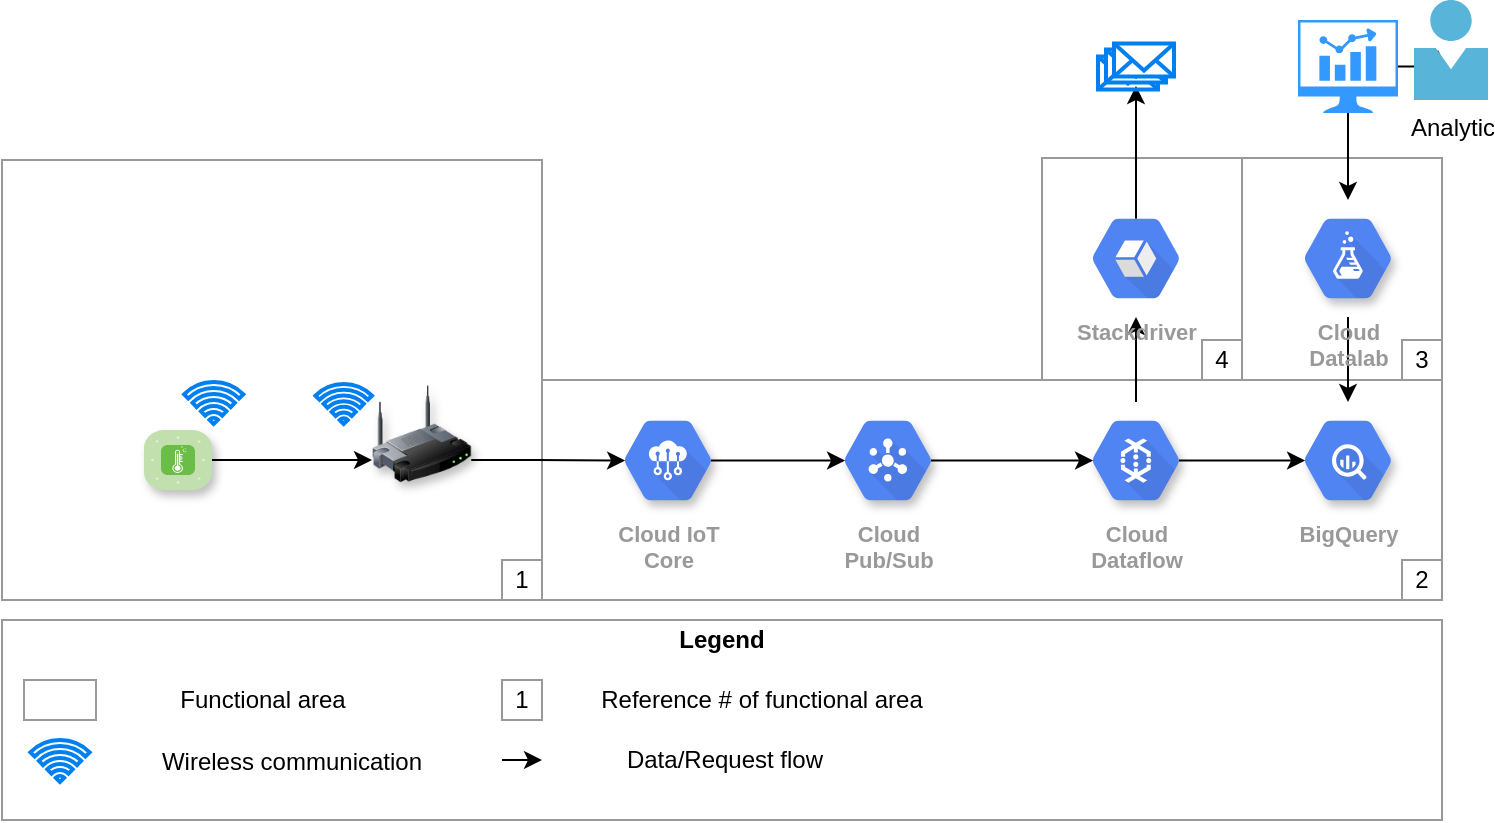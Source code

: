 <mxfile version="13.8.3" type="github" pages="3">
  <diagram id="VKgi6bkSFj8dvd0eNZsd" name="C-Summary-Architecture">
    <mxGraphModel dx="1046" dy="613" grid="1" gridSize="10" guides="1" tooltips="1" connect="1" arrows="1" fold="1" page="1" pageScale="1" pageWidth="850" pageHeight="1100" math="0" shadow="0">
      <root>
        <mxCell id="SfYpkvx_XkUfN46bOGZN-0" />
        <mxCell id="SfYpkvx_XkUfN46bOGZN-1" parent="SfYpkvx_XkUfN46bOGZN-0" />
        <mxCell id="SfYpkvx_XkUfN46bOGZN-23" value="" style="rounded=0;whiteSpace=wrap;html=1;shadow=0;fillColor=none;strokeColor=#999999;" vertex="1" parent="SfYpkvx_XkUfN46bOGZN-1">
          <mxGeometry x="40" y="150" width="270" height="220" as="geometry" />
        </mxCell>
        <mxCell id="SfYpkvx_XkUfN46bOGZN-25" value="v" style="rounded=0;whiteSpace=wrap;html=1;shadow=0;fillColor=none;strokeColor=#999999;" vertex="1" parent="SfYpkvx_XkUfN46bOGZN-1">
          <mxGeometry x="660" y="149" width="100" height="111" as="geometry" />
        </mxCell>
        <mxCell id="SfYpkvx_XkUfN46bOGZN-34" value="v" style="rounded=0;whiteSpace=wrap;html=1;shadow=0;fillColor=none;strokeColor=#999999;" vertex="1" parent="SfYpkvx_XkUfN46bOGZN-1">
          <mxGeometry x="560" y="149" width="100" height="111" as="geometry" />
        </mxCell>
        <mxCell id="SfYpkvx_XkUfN46bOGZN-24" value="" style="rounded=0;whiteSpace=wrap;html=1;shadow=0;fillColor=none;strokeColor=#999999;" vertex="1" parent="SfYpkvx_XkUfN46bOGZN-1">
          <mxGeometry x="310" y="260" width="450" height="110" as="geometry" />
        </mxCell>
        <mxCell id="SfYpkvx_XkUfN46bOGZN-3" value="" style="shape=image;html=1;verticalAlign=top;verticalLabelPosition=bottom;labelBackgroundColor=#ffffff;imageAspect=0;aspect=fixed;image=https://cdn1.iconfinder.com/data/icons/icons-for-a-site-1/64/advantage_eco_friendly-128.png;shadow=1;dashed=1;fillColor=#ffffff;" vertex="1" parent="SfYpkvx_XkUfN46bOGZN-1">
          <mxGeometry x="51" y="240" width="80" height="80" as="geometry" />
        </mxCell>
        <mxCell id="SfYpkvx_XkUfN46bOGZN-9" style="edgeStyle=orthogonalEdgeStyle;rounded=0;orthogonalLoop=1;jettySize=auto;html=1;exitX=1;exitY=0.5;exitDx=0;exitDy=0;exitPerimeter=0;entryX=0;entryY=0.75;entryDx=0;entryDy=0;" edge="1" parent="SfYpkvx_XkUfN46bOGZN-1" source="SfYpkvx_XkUfN46bOGZN-5" target="SfYpkvx_XkUfN46bOGZN-7">
          <mxGeometry relative="1" as="geometry" />
        </mxCell>
        <mxCell id="SfYpkvx_XkUfN46bOGZN-5" value="" style="verticalLabelPosition=bottom;html=1;fillColor=#6ABD46;strokeColor=#ffffff;verticalAlign=top;align=center;points=[[0.085,0.085,0],[0.915,0.085,0],[0.915,0.915,0],[0.085,0.915,0],[0.25,0,0],[0.5,0,0],[0.75,0,0],[1,0.25,0],[1,0.5,0],[1,0.75,0],[0.75,1,0],[0.5,1,0],[0.25,1,0],[0,0.75,0],[0,0.5,0],[0,0.25,0]];pointerEvents=1;shape=mxgraph.cisco_safe.compositeIcon;bgIcon=mxgraph.cisco_safe.architecture.generic_appliance;resIcon=mxgraph.cisco_safe.architecture.sensor;shadow=1;dashed=1;" vertex="1" parent="SfYpkvx_XkUfN46bOGZN-1">
          <mxGeometry x="111" y="285" width="34" height="30" as="geometry" />
        </mxCell>
        <mxCell id="SfYpkvx_XkUfN46bOGZN-6" value="" style="html=1;verticalLabelPosition=bottom;align=center;labelBackgroundColor=#ffffff;verticalAlign=top;strokeWidth=2;strokeColor=#0080F0;shadow=0;dashed=0;shape=mxgraph.ios7.icons.wifi;pointerEvents=1;fillColor=#ffffff;" vertex="1" parent="SfYpkvx_XkUfN46bOGZN-1">
          <mxGeometry x="131" y="261" width="29.7" height="21" as="geometry" />
        </mxCell>
        <mxCell id="SfYpkvx_XkUfN46bOGZN-17" style="edgeStyle=orthogonalEdgeStyle;rounded=0;orthogonalLoop=1;jettySize=auto;html=1;exitX=1;exitY=0.75;exitDx=0;exitDy=0;entryX=0.175;entryY=0.5;entryDx=0;entryDy=0;entryPerimeter=0;" edge="1" parent="SfYpkvx_XkUfN46bOGZN-1" source="SfYpkvx_XkUfN46bOGZN-7" target="SfYpkvx_XkUfN46bOGZN-16">
          <mxGeometry relative="1" as="geometry" />
        </mxCell>
        <mxCell id="SfYpkvx_XkUfN46bOGZN-7" value="" style="image;html=1;image=img/lib/clip_art/networking/Wireless_Router_128x128.png;shadow=1;dashed=1;fillColor=#ffffff;" vertex="1" parent="SfYpkvx_XkUfN46bOGZN-1">
          <mxGeometry x="225" y="261" width="49.62" height="52" as="geometry" />
        </mxCell>
        <mxCell id="SfYpkvx_XkUfN46bOGZN-8" value="" style="html=1;verticalLabelPosition=bottom;align=center;labelBackgroundColor=#ffffff;verticalAlign=top;strokeWidth=2;strokeColor=#0080F0;shadow=0;dashed=0;shape=mxgraph.ios7.icons.wifi;pointerEvents=1;fillColor=#ffffff;" vertex="1" parent="SfYpkvx_XkUfN46bOGZN-1">
          <mxGeometry x="196.71" y="262" width="28.29" height="20" as="geometry" />
        </mxCell>
        <mxCell id="SfYpkvx_XkUfN46bOGZN-21" value="" style="edgeStyle=orthogonalEdgeStyle;rounded=0;orthogonalLoop=1;jettySize=auto;html=1;" edge="1" parent="SfYpkvx_XkUfN46bOGZN-1" source="SfYpkvx_XkUfN46bOGZN-10" target="SfYpkvx_XkUfN46bOGZN-15">
          <mxGeometry relative="1" as="geometry" />
        </mxCell>
        <mxCell id="SfYpkvx_XkUfN46bOGZN-48" value="" style="edgeStyle=orthogonalEdgeStyle;rounded=0;orthogonalLoop=1;jettySize=auto;html=1;" edge="1" parent="SfYpkvx_XkUfN46bOGZN-1" source="SfYpkvx_XkUfN46bOGZN-10" target="SfYpkvx_XkUfN46bOGZN-26">
          <mxGeometry relative="1" as="geometry" />
        </mxCell>
        <mxCell id="SfYpkvx_XkUfN46bOGZN-10" value="" style="pointerEvents=1;shadow=0;dashed=0;html=1;strokeColor=none;aspect=fixed;labelPosition=center;verticalLabelPosition=bottom;verticalAlign=top;align=center;outlineConnect=0;shape=mxgraph.vvd.nsx_dashboard;fillColor=#3399FF;" vertex="1" parent="SfYpkvx_XkUfN46bOGZN-1">
          <mxGeometry x="688" y="80" width="50" height="46.5" as="geometry" />
        </mxCell>
        <mxCell id="SfYpkvx_XkUfN46bOGZN-12" value="BigQuery" style="html=1;fillColor=#5184F3;strokeColor=none;verticalAlign=top;labelPosition=center;verticalLabelPosition=bottom;align=center;spacingTop=-6;fontSize=11;fontStyle=1;fontColor=#999999;shape=mxgraph.gcp2.hexIcon;prIcon=bigquery;shadow=1;dashed=1;" vertex="1" parent="SfYpkvx_XkUfN46bOGZN-1">
          <mxGeometry x="680" y="271" width="66" height="58.5" as="geometry" />
        </mxCell>
        <mxCell id="SfYpkvx_XkUfN46bOGZN-19" style="edgeStyle=orthogonalEdgeStyle;rounded=0;orthogonalLoop=1;jettySize=auto;html=1;exitX=0.825;exitY=0.5;exitDx=0;exitDy=0;exitPerimeter=0;entryX=0.175;entryY=0.5;entryDx=0;entryDy=0;entryPerimeter=0;" edge="1" parent="SfYpkvx_XkUfN46bOGZN-1" source="SfYpkvx_XkUfN46bOGZN-13" target="SfYpkvx_XkUfN46bOGZN-14">
          <mxGeometry relative="1" as="geometry" />
        </mxCell>
        <mxCell id="SfYpkvx_XkUfN46bOGZN-13" value="Cloud&#xa;Pub/Sub" style="html=1;fillColor=#5184F3;strokeColor=none;verticalAlign=top;labelPosition=center;verticalLabelPosition=bottom;align=center;spacingTop=-6;fontSize=11;fontStyle=1;fontColor=#999999;shape=mxgraph.gcp2.hexIcon;prIcon=cloud_pubsub;shadow=1;dashed=1;" vertex="1" parent="SfYpkvx_XkUfN46bOGZN-1">
          <mxGeometry x="450" y="271" width="66" height="58.5" as="geometry" />
        </mxCell>
        <mxCell id="SfYpkvx_XkUfN46bOGZN-20" style="edgeStyle=orthogonalEdgeStyle;rounded=0;orthogonalLoop=1;jettySize=auto;html=1;exitX=0.825;exitY=0.5;exitDx=0;exitDy=0;exitPerimeter=0;entryX=0.175;entryY=0.5;entryDx=0;entryDy=0;entryPerimeter=0;" edge="1" parent="SfYpkvx_XkUfN46bOGZN-1" source="SfYpkvx_XkUfN46bOGZN-14" target="SfYpkvx_XkUfN46bOGZN-12">
          <mxGeometry relative="1" as="geometry" />
        </mxCell>
        <mxCell id="SfYpkvx_XkUfN46bOGZN-31" value="" style="edgeStyle=orthogonalEdgeStyle;rounded=0;orthogonalLoop=1;jettySize=auto;html=1;" edge="1" parent="SfYpkvx_XkUfN46bOGZN-1" source="SfYpkvx_XkUfN46bOGZN-14" target="SfYpkvx_XkUfN46bOGZN-30">
          <mxGeometry relative="1" as="geometry" />
        </mxCell>
        <mxCell id="SfYpkvx_XkUfN46bOGZN-14" value="Cloud&#xa;Dataflow" style="html=1;fillColor=#5184F3;strokeColor=none;verticalAlign=top;labelPosition=center;verticalLabelPosition=bottom;align=center;spacingTop=-6;fontSize=11;fontStyle=1;fontColor=#999999;shape=mxgraph.gcp2.hexIcon;prIcon=cloud_dataflow;shadow=1;dashed=1;" vertex="1" parent="SfYpkvx_XkUfN46bOGZN-1">
          <mxGeometry x="574" y="271" width="66" height="58.5" as="geometry" />
        </mxCell>
        <mxCell id="SfYpkvx_XkUfN46bOGZN-22" value="" style="edgeStyle=orthogonalEdgeStyle;rounded=0;orthogonalLoop=1;jettySize=auto;html=1;" edge="1" parent="SfYpkvx_XkUfN46bOGZN-1" source="SfYpkvx_XkUfN46bOGZN-15" target="SfYpkvx_XkUfN46bOGZN-12">
          <mxGeometry relative="1" as="geometry" />
        </mxCell>
        <mxCell id="SfYpkvx_XkUfN46bOGZN-15" value="Cloud&#xa;Datalab" style="html=1;fillColor=#5184F3;strokeColor=none;verticalAlign=top;labelPosition=center;verticalLabelPosition=bottom;align=center;spacingTop=-6;fontSize=11;fontStyle=1;fontColor=#999999;shape=mxgraph.gcp2.hexIcon;prIcon=cloud_datalab;shadow=1;dashed=1;" vertex="1" parent="SfYpkvx_XkUfN46bOGZN-1">
          <mxGeometry x="680" y="170" width="66" height="58.5" as="geometry" />
        </mxCell>
        <mxCell id="SfYpkvx_XkUfN46bOGZN-18" style="edgeStyle=orthogonalEdgeStyle;rounded=0;orthogonalLoop=1;jettySize=auto;html=1;exitX=0.825;exitY=0.5;exitDx=0;exitDy=0;exitPerimeter=0;entryX=0.175;entryY=0.5;entryDx=0;entryDy=0;entryPerimeter=0;" edge="1" parent="SfYpkvx_XkUfN46bOGZN-1" source="SfYpkvx_XkUfN46bOGZN-16" target="SfYpkvx_XkUfN46bOGZN-13">
          <mxGeometry relative="1" as="geometry" />
        </mxCell>
        <mxCell id="SfYpkvx_XkUfN46bOGZN-16" value="Cloud IoT&#xa;Core" style="html=1;fillColor=#5184F3;strokeColor=none;verticalAlign=top;labelPosition=center;verticalLabelPosition=bottom;align=center;spacingTop=-6;fontSize=11;fontStyle=1;fontColor=#999999;shape=mxgraph.gcp2.hexIcon;prIcon=cloud_iot_core;shadow=1;dashed=1;" vertex="1" parent="SfYpkvx_XkUfN46bOGZN-1">
          <mxGeometry x="340" y="271" width="66" height="58.5" as="geometry" />
        </mxCell>
        <mxCell id="SfYpkvx_XkUfN46bOGZN-26" value="Analytic" style="aspect=fixed;html=1;points=[];align=center;image;fontSize=12;image=img/lib/mscae/Person.svg;shadow=0;dashed=1;dashPattern=1 4;strokeColor=#000000;fillColor=none;" vertex="1" parent="SfYpkvx_XkUfN46bOGZN-1">
          <mxGeometry x="746" y="70" width="37" height="50" as="geometry" />
        </mxCell>
        <mxCell id="SfYpkvx_XkUfN46bOGZN-35" style="edgeStyle=orthogonalEdgeStyle;rounded=0;orthogonalLoop=1;jettySize=auto;html=1;exitX=0.5;exitY=0.16;exitDx=0;exitDy=0;exitPerimeter=0;entryX=0.633;entryY=0.894;entryDx=0;entryDy=0;entryPerimeter=0;" edge="1" parent="SfYpkvx_XkUfN46bOGZN-1" source="SfYpkvx_XkUfN46bOGZN-30" target="SfYpkvx_XkUfN46bOGZN-27">
          <mxGeometry relative="1" as="geometry" />
        </mxCell>
        <mxCell id="SfYpkvx_XkUfN46bOGZN-30" value="Stackdriver" style="html=1;fillColor=#5184F3;strokeColor=none;verticalAlign=top;labelPosition=center;verticalLabelPosition=bottom;align=center;spacingTop=-6;fontSize=11;fontStyle=1;fontColor=#999999;shape=mxgraph.gcp2.hexIcon;prIcon=stackdriver;shadow=0;dashed=1;dashPattern=1 4;" vertex="1" parent="SfYpkvx_XkUfN46bOGZN-1">
          <mxGeometry x="574" y="170" width="66" height="58.5" as="geometry" />
        </mxCell>
        <mxCell id="SfYpkvx_XkUfN46bOGZN-32" value="" style="group" vertex="1" connectable="0" parent="SfYpkvx_XkUfN46bOGZN-1">
          <mxGeometry x="588" y="91.75" width="38" height="23" as="geometry" />
        </mxCell>
        <mxCell id="SfYpkvx_XkUfN46bOGZN-27" value="" style="html=1;verticalLabelPosition=bottom;align=center;labelBackgroundColor=#ffffff;verticalAlign=top;strokeWidth=2;strokeColor=#0080F0;shadow=0;dashed=0;shape=mxgraph.ios7.icons.mail;dashPattern=1 4;fillColor=none;" vertex="1" parent="SfYpkvx_XkUfN46bOGZN-32">
          <mxGeometry y="6.5" width="30" height="16.5" as="geometry" />
        </mxCell>
        <mxCell id="SfYpkvx_XkUfN46bOGZN-28" value="" style="html=1;verticalLabelPosition=bottom;align=center;labelBackgroundColor=#ffffff;verticalAlign=top;strokeWidth=2;strokeColor=#0080F0;shadow=0;dashed=0;shape=mxgraph.ios7.icons.mail;dashPattern=1 4;" vertex="1" parent="SfYpkvx_XkUfN46bOGZN-32">
          <mxGeometry x="4" y="3" width="30" height="16.5" as="geometry" />
        </mxCell>
        <mxCell id="SfYpkvx_XkUfN46bOGZN-29" value="" style="html=1;verticalLabelPosition=bottom;align=center;labelBackgroundColor=#ffffff;verticalAlign=top;strokeWidth=2;strokeColor=#0080F0;shadow=0;dashed=0;shape=mxgraph.ios7.icons.mail;dashPattern=1 4;" vertex="1" parent="SfYpkvx_XkUfN46bOGZN-32">
          <mxGeometry x="8" width="30" height="16.5" as="geometry" />
        </mxCell>
        <mxCell id="SfYpkvx_XkUfN46bOGZN-40" value="" style="rounded=0;whiteSpace=wrap;html=1;shadow=0;fillColor=none;strokeColor=#999999;" vertex="1" parent="SfYpkvx_XkUfN46bOGZN-1">
          <mxGeometry x="40" y="380" width="720" height="100" as="geometry" />
        </mxCell>
        <mxCell id="SfYpkvx_XkUfN46bOGZN-41" value="Legend" style="text;html=1;strokeColor=none;fillColor=none;align=center;verticalAlign=middle;whiteSpace=wrap;rounded=0;shadow=0;dashed=1;dashPattern=1 4;fontStyle=1" vertex="1" parent="SfYpkvx_XkUfN46bOGZN-1">
          <mxGeometry x="380" y="380" width="40" height="20" as="geometry" />
        </mxCell>
        <mxCell id="SfYpkvx_XkUfN46bOGZN-42" value="" style="rounded=0;whiteSpace=wrap;html=1;shadow=0;fillColor=none;strokeColor=#999999;" vertex="1" parent="SfYpkvx_XkUfN46bOGZN-1">
          <mxGeometry x="51" y="410" width="36" height="20" as="geometry" />
        </mxCell>
        <mxCell id="SfYpkvx_XkUfN46bOGZN-43" value="1" style="text;html=1;fillColor=none;align=center;verticalAlign=middle;whiteSpace=wrap;rounded=0;shadow=0;strokeColor=#999999;" vertex="1" parent="SfYpkvx_XkUfN46bOGZN-1">
          <mxGeometry x="290" y="350" width="20" height="20" as="geometry" />
        </mxCell>
        <mxCell id="SfYpkvx_XkUfN46bOGZN-44" value="2" style="text;html=1;fillColor=none;align=center;verticalAlign=middle;whiteSpace=wrap;rounded=0;shadow=0;strokeColor=#999999;" vertex="1" parent="SfYpkvx_XkUfN46bOGZN-1">
          <mxGeometry x="740" y="350" width="20" height="20" as="geometry" />
        </mxCell>
        <mxCell id="SfYpkvx_XkUfN46bOGZN-45" value="3" style="text;html=1;fillColor=none;align=center;verticalAlign=middle;whiteSpace=wrap;rounded=0;shadow=0;strokeColor=#999999;" vertex="1" parent="SfYpkvx_XkUfN46bOGZN-1">
          <mxGeometry x="740" y="240" width="20" height="20" as="geometry" />
        </mxCell>
        <mxCell id="SfYpkvx_XkUfN46bOGZN-46" value="4" style="text;html=1;fillColor=none;align=center;verticalAlign=middle;whiteSpace=wrap;rounded=0;shadow=0;strokeColor=#999999;" vertex="1" parent="SfYpkvx_XkUfN46bOGZN-1">
          <mxGeometry x="640" y="240" width="20" height="20" as="geometry" />
        </mxCell>
        <mxCell id="SfYpkvx_XkUfN46bOGZN-47" value="Functional area" style="text;html=1;strokeColor=none;fillColor=none;align=center;verticalAlign=middle;whiteSpace=wrap;rounded=0;shadow=0;" vertex="1" parent="SfYpkvx_XkUfN46bOGZN-1">
          <mxGeometry x="102" y="410" width="137" height="20" as="geometry" />
        </mxCell>
        <mxCell id="SfYpkvx_XkUfN46bOGZN-49" value="" style="html=1;verticalLabelPosition=bottom;align=center;labelBackgroundColor=#ffffff;verticalAlign=top;strokeWidth=2;strokeColor=#0080F0;shadow=0;dashed=0;shape=mxgraph.ios7.icons.wifi;pointerEvents=1;fillColor=#ffffff;" vertex="1" parent="SfYpkvx_XkUfN46bOGZN-1">
          <mxGeometry x="54.15" y="440" width="29.7" height="21" as="geometry" />
        </mxCell>
        <mxCell id="SfYpkvx_XkUfN46bOGZN-50" value="Wireless communication" style="text;html=1;strokeColor=none;fillColor=none;align=center;verticalAlign=middle;whiteSpace=wrap;rounded=0;shadow=0;" vertex="1" parent="SfYpkvx_XkUfN46bOGZN-1">
          <mxGeometry x="100" y="441" width="170" height="20" as="geometry" />
        </mxCell>
        <mxCell id="SfYpkvx_XkUfN46bOGZN-51" value="1" style="text;html=1;fillColor=none;align=center;verticalAlign=middle;whiteSpace=wrap;rounded=0;shadow=0;strokeColor=#999999;" vertex="1" parent="SfYpkvx_XkUfN46bOGZN-1">
          <mxGeometry x="290" y="410" width="20" height="20" as="geometry" />
        </mxCell>
        <mxCell id="SfYpkvx_XkUfN46bOGZN-52" value="Reference # of functional area" style="text;html=1;strokeColor=none;fillColor=none;align=center;verticalAlign=middle;whiteSpace=wrap;rounded=0;shadow=0;" vertex="1" parent="SfYpkvx_XkUfN46bOGZN-1">
          <mxGeometry x="320" y="410" width="200" height="20" as="geometry" />
        </mxCell>
        <mxCell id="SfYpkvx_XkUfN46bOGZN-53" style="edgeStyle=orthogonalEdgeStyle;rounded=0;orthogonalLoop=1;jettySize=auto;html=1;" edge="1" parent="SfYpkvx_XkUfN46bOGZN-1">
          <mxGeometry relative="1" as="geometry">
            <mxPoint x="290" y="450" as="sourcePoint" />
            <mxPoint x="310" y="450" as="targetPoint" />
          </mxGeometry>
        </mxCell>
        <mxCell id="SfYpkvx_XkUfN46bOGZN-55" value="Data/Request flow" style="text;html=1;strokeColor=none;fillColor=none;align=center;verticalAlign=middle;whiteSpace=wrap;rounded=0;shadow=0;" vertex="1" parent="SfYpkvx_XkUfN46bOGZN-1">
          <mxGeometry x="330" y="440" width="143" height="20" as="geometry" />
        </mxCell>
      </root>
    </mxGraphModel>
  </diagram>
  <diagram id="6YZgfYD54lgICNXOSClO" name="Page-1">
    <mxGraphModel dx="721" dy="423" grid="1" gridSize="10" guides="1" tooltips="1" connect="1" arrows="1" fold="1" page="1" pageScale="1" pageWidth="850" pageHeight="1100" math="0" shadow="0">
      <root>
        <mxCell id="0" />
        <mxCell id="1" parent="0" />
        <mxCell id="8xCyu5L2LR6TyiC7LhDT-12" value="&amp;nbsp;&amp;nbsp;&amp;nbsp; GCP Infrastructure" style="rounded=0;whiteSpace=wrap;html=1;shadow=0;strokeColor=#999999;fillColor=none;align=left;verticalAlign=top;" vertex="1" parent="1">
          <mxGeometry x="160" y="90" width="500" height="260" as="geometry" />
        </mxCell>
        <mxCell id="aIGsuu7PZGqgF0DpAvw9-4" style="edgeStyle=orthogonalEdgeStyle;rounded=0;orthogonalLoop=1;jettySize=auto;html=1;exitX=0.825;exitY=0.5;exitDx=0;exitDy=0;exitPerimeter=0;entryX=0.175;entryY=0.5;entryDx=0;entryDy=0;entryPerimeter=0;" edge="1" parent="1" source="LUAZlB9GY4TvRt2_GT7k-1" target="aIGsuu7PZGqgF0DpAvw9-3">
          <mxGeometry relative="1" as="geometry" />
        </mxCell>
        <mxCell id="8xCyu5L2LR6TyiC7LhDT-9" value="&lt;div&gt;JSON&lt;/div&gt;&lt;div&gt;Payload&lt;br&gt;&lt;/div&gt;" style="edgeLabel;html=1;align=center;verticalAlign=middle;resizable=0;points=[];" vertex="1" connectable="0" parent="aIGsuu7PZGqgF0DpAvw9-4">
          <mxGeometry x="-0.167" y="-2" relative="1" as="geometry">
            <mxPoint as="offset" />
          </mxGeometry>
        </mxCell>
        <mxCell id="LUAZlB9GY4TvRt2_GT7k-1" value="Cloud IoT&#xa;Core" style="html=1;fillColor=#5184F3;strokeColor=none;verticalAlign=top;labelPosition=center;verticalLabelPosition=bottom;align=center;spacingTop=-6;fontSize=11;fontStyle=1;fontColor=#999999;shape=mxgraph.gcp2.hexIcon;prIcon=cloud_iot_core" parent="1" vertex="1">
          <mxGeometry x="180" y="210.75" width="66" height="58.5" as="geometry" />
        </mxCell>
        <mxCell id="8xCyu5L2LR6TyiC7LhDT-5" style="edgeStyle=orthogonalEdgeStyle;rounded=0;orthogonalLoop=1;jettySize=auto;html=1;exitX=1;exitY=0.5;exitDx=0;exitDy=0;exitPerimeter=0;entryX=0.175;entryY=0.5;entryDx=0;entryDy=0;entryPerimeter=0;" edge="1" parent="1" source="LUAZlB9GY4TvRt2_GT7k-2" target="LUAZlB9GY4TvRt2_GT7k-1">
          <mxGeometry relative="1" as="geometry" />
        </mxCell>
        <mxCell id="8xCyu5L2LR6TyiC7LhDT-6" value="&lt;div&gt;https &lt;br&gt;&lt;/div&gt;&lt;div&gt;POST&lt;/div&gt;" style="edgeLabel;html=1;align=center;verticalAlign=middle;resizable=0;points=[];" vertex="1" connectable="0" parent="8xCyu5L2LR6TyiC7LhDT-5">
          <mxGeometry x="0.183" y="-1" relative="1" as="geometry">
            <mxPoint as="offset" />
          </mxGeometry>
        </mxCell>
        <mxCell id="LUAZlB9GY4TvRt2_GT7k-2" value="Sensor Device" style="outlineConnect=0;dashed=0;verticalLabelPosition=bottom;verticalAlign=top;align=center;html=1;shape=mxgraph.aws3.alexa_enabled_device;gradientColor=none;shadow=1;fillColor=#5184F3;" parent="1" vertex="1">
          <mxGeometry x="60" y="220" width="40" height="40" as="geometry" />
        </mxCell>
        <mxCell id="aIGsuu7PZGqgF0DpAvw9-1" value="&lt;div&gt;BigQuery&lt;/div&gt;&lt;div&gt;Partitioned&lt;br&gt;&lt;/div&gt;&lt;div&gt;Table&lt;br&gt;&lt;/div&gt;" style="html=1;fillColor=#5184F3;strokeColor=none;verticalAlign=top;labelPosition=center;verticalLabelPosition=bottom;align=center;spacingTop=-6;fontSize=11;fontStyle=1;fontColor=#999999;shape=mxgraph.gcp2.hexIcon;prIcon=bigquery;shadow=1;dashed=1;" vertex="1" parent="1">
          <mxGeometry x="580" y="210.75" width="66" height="58.5" as="geometry" />
        </mxCell>
        <mxCell id="aIGsuu7PZGqgF0DpAvw9-6" value="&lt;div&gt;BigQuery&lt;/div&gt;&lt;div&gt;Record&lt;br&gt;&lt;/div&gt;" style="edgeStyle=orthogonalEdgeStyle;rounded=0;orthogonalLoop=1;jettySize=auto;html=1;exitX=0.825;exitY=0.5;exitDx=0;exitDy=0;exitPerimeter=0;entryX=0.175;entryY=0.5;entryDx=0;entryDy=0;entryPerimeter=0;" edge="1" parent="1" source="aIGsuu7PZGqgF0DpAvw9-2" target="aIGsuu7PZGqgF0DpAvw9-1">
          <mxGeometry relative="1" as="geometry" />
        </mxCell>
        <mxCell id="8xCyu5L2LR6TyiC7LhDT-10" value="&lt;div&gt;Sensor&lt;/div&gt;&lt;div&gt;Data Metric&lt;br&gt;&lt;/div&gt;" style="edgeStyle=orthogonalEdgeStyle;rounded=0;orthogonalLoop=1;jettySize=auto;html=1;exitX=0.5;exitY=0.16;exitDx=0;exitDy=0;exitPerimeter=0;" edge="1" parent="1" source="aIGsuu7PZGqgF0DpAvw9-2" target="aIGsuu7PZGqgF0DpAvw9-7">
          <mxGeometry relative="1" as="geometry" />
        </mxCell>
        <mxCell id="aIGsuu7PZGqgF0DpAvw9-2" value="Cloud&lt;br&gt;&lt;div&gt;Dataflow&lt;/div&gt;&lt;div&gt;Streaming&lt;/div&gt;&lt;div&gt;Job&lt;br&gt;&lt;/div&gt;" style="html=1;fillColor=#5184F3;strokeColor=none;verticalAlign=top;labelPosition=center;verticalLabelPosition=bottom;align=center;spacingTop=-6;fontSize=11;fontStyle=1;fontColor=#999999;shape=mxgraph.gcp2.hexIcon;prIcon=cloud_dataflow;shadow=1;dashed=1;" vertex="1" parent="1">
          <mxGeometry x="450" y="210.75" width="66" height="58.5" as="geometry" />
        </mxCell>
        <mxCell id="8xCyu5L2LR6TyiC7LhDT-11" value="JSON" style="edgeStyle=orthogonalEdgeStyle;rounded=0;orthogonalLoop=1;jettySize=auto;html=1;exitX=0.825;exitY=0.5;exitDx=0;exitDy=0;exitPerimeter=0;entryX=0.175;entryY=0.5;entryDx=0;entryDy=0;entryPerimeter=0;" edge="1" parent="1" source="aIGsuu7PZGqgF0DpAvw9-3" target="aIGsuu7PZGqgF0DpAvw9-2">
          <mxGeometry relative="1" as="geometry" />
        </mxCell>
        <mxCell id="aIGsuu7PZGqgF0DpAvw9-3" value="Cloud&lt;br&gt;&lt;div&gt;Pub/Sub&lt;/div&gt;&lt;div&gt;Topic&lt;/div&gt;" style="html=1;fillColor=#5184F3;strokeColor=none;verticalAlign=top;labelPosition=center;verticalLabelPosition=bottom;align=center;spacingTop=-6;fontSize=11;fontStyle=1;fontColor=#999999;shape=mxgraph.gcp2.hexIcon;prIcon=cloud_pubsub;shadow=1;dashed=1;" vertex="1" parent="1">
          <mxGeometry x="310" y="210.75" width="66" height="58.5" as="geometry" />
        </mxCell>
        <mxCell id="8xCyu5L2LR6TyiC7LhDT-18" style="edgeStyle=orthogonalEdgeStyle;rounded=0;orthogonalLoop=1;jettySize=auto;html=1;exitX=0.175;exitY=0.5;exitDx=0;exitDy=0;exitPerimeter=0;" edge="1" parent="1" source="aIGsuu7PZGqgF0DpAvw9-7" target="8xCyu5L2LR6TyiC7LhDT-17">
          <mxGeometry relative="1" as="geometry" />
        </mxCell>
        <mxCell id="aIGsuu7PZGqgF0DpAvw9-7" value="Stackdriver" style="html=1;fillColor=#5184F3;strokeColor=none;verticalAlign=top;labelPosition=center;verticalLabelPosition=bottom;align=center;spacingTop=-6;fontSize=11;fontStyle=1;fontColor=#999999;shape=mxgraph.gcp2.hexIcon;prIcon=stackdriver;shadow=1;dashed=1;" vertex="1" parent="1">
          <mxGeometry x="450" y="100" width="66" height="58.5" as="geometry" />
        </mxCell>
        <mxCell id="8xCyu5L2LR6TyiC7LhDT-15" value="" style="shape=card;whiteSpace=wrap;html=1;shadow=0;strokeColor=#999999;fillColor=none;align=left;rotation=90;size=34;flipH=1;" vertex="1" parent="1">
          <mxGeometry x="235.87" y="14.79" width="30.57" height="181.26" as="geometry" />
        </mxCell>
        <mxCell id="8xCyu5L2LR6TyiC7LhDT-17" value="Monitoring" style="html=1;fillColor=#5184F3;strokeColor=none;verticalAlign=top;labelPosition=center;verticalLabelPosition=bottom;align=center;spacingTop=-6;fontSize=11;fontStyle=1;fontColor=#999999;shape=mxgraph.gcp2.hexIcon;prIcon=cloud_deployment_manager;shadow=0;" vertex="1" parent="1">
          <mxGeometry x="359" y="100" width="66" height="58.5" as="geometry" />
        </mxCell>
        <mxCell id="8xCyu5L2LR6TyiC7LhDT-20" style="edgeStyle=orthogonalEdgeStyle;rounded=0;orthogonalLoop=1;jettySize=auto;html=1;exitX=0.5;exitY=0.84;exitDx=0;exitDy=0;exitPerimeter=0;entryX=0.5;entryY=0.16;entryDx=0;entryDy=0;entryPerimeter=0;" edge="1" parent="1" source="8xCyu5L2LR6TyiC7LhDT-19" target="aIGsuu7PZGqgF0DpAvw9-1">
          <mxGeometry relative="1" as="geometry" />
        </mxCell>
        <mxCell id="8xCyu5L2LR6TyiC7LhDT-19" value="Cloud&#xa;Datalab" style="html=1;fillColor=#5184F3;strokeColor=none;verticalAlign=top;labelPosition=center;verticalLabelPosition=bottom;align=center;spacingTop=-6;fontSize=11;fontStyle=1;fontColor=#999999;shape=mxgraph.gcp2.hexIcon;prIcon=cloud_datalab;shadow=0;" vertex="1" parent="1">
          <mxGeometry x="580" y="110" width="66" height="58.5" as="geometry" />
        </mxCell>
      </root>
    </mxGraphModel>
  </diagram>
  <diagram id="lmchNggQymrwvVcmAUg2" name="Entities">
    <mxGraphModel dx="872" dy="511" grid="1" gridSize="10" guides="1" tooltips="1" connect="1" arrows="1" fold="1" page="1" pageScale="1" pageWidth="850" pageHeight="1100" math="0" shadow="0">
      <root>
        <mxCell id="ziVtoIHFS9T3tEHiYxSs-0" />
        <mxCell id="ziVtoIHFS9T3tEHiYxSs-1" parent="ziVtoIHFS9T3tEHiYxSs-0" />
        <mxCell id="uN1YwURU-Ji9nSh93Rtu-4" value="Devices" style="shape=table;startSize=30;container=1;collapsible=1;childLayout=tableLayout;fixedRows=1;rowLines=0;fontStyle=1;align=center;resizeLast=1;shadow=0;strokeColor=#999999;fillColor=none;" vertex="1" parent="ziVtoIHFS9T3tEHiYxSs-1">
          <mxGeometry x="80" y="80" width="190" height="130" as="geometry" />
        </mxCell>
        <mxCell id="uN1YwURU-Ji9nSh93Rtu-8" value="" style="shape=partialRectangle;collapsible=0;dropTarget=0;pointerEvents=0;fillColor=none;top=0;left=0;bottom=0;right=0;points=[[0,0.5],[1,0.5]];portConstraint=eastwest;" vertex="1" parent="uN1YwURU-Ji9nSh93Rtu-4">
          <mxGeometry y="30" width="190" height="30" as="geometry" />
        </mxCell>
        <mxCell id="uN1YwURU-Ji9nSh93Rtu-10" value="device_id" style="shape=partialRectangle;connectable=0;fillColor=none;top=0;left=0;bottom=0;right=0;align=left;spacingLeft=6;overflow=hidden;" vertex="1" parent="uN1YwURU-Ji9nSh93Rtu-8">
          <mxGeometry width="90.0" height="30" as="geometry" />
        </mxCell>
        <mxCell id="uN1YwURU-Ji9nSh93Rtu-59" value="char(255)" style="shape=partialRectangle;connectable=0;fillColor=none;top=0;left=0;bottom=0;right=0;align=left;spacingLeft=6;overflow=hidden;" vertex="1" parent="uN1YwURU-Ji9nSh93Rtu-8">
          <mxGeometry x="90.0" width="100.0" height="30" as="geometry" />
        </mxCell>
        <mxCell id="uN1YwURU-Ji9nSh93Rtu-11" value="" style="shape=partialRectangle;collapsible=0;dropTarget=0;pointerEvents=0;fillColor=none;top=0;left=0;bottom=0;right=0;points=[[0,0.5],[1,0.5]];portConstraint=eastwest;" vertex="1" parent="uN1YwURU-Ji9nSh93Rtu-4">
          <mxGeometry y="60" width="190" height="30" as="geometry" />
        </mxCell>
        <mxCell id="uN1YwURU-Ji9nSh93Rtu-13" value="name" style="shape=partialRectangle;connectable=0;fillColor=none;top=0;left=0;bottom=0;right=0;align=left;spacingLeft=6;overflow=hidden;" vertex="1" parent="uN1YwURU-Ji9nSh93Rtu-11">
          <mxGeometry width="90.0" height="30" as="geometry" />
        </mxCell>
        <mxCell id="uN1YwURU-Ji9nSh93Rtu-60" value="char(255)" style="shape=partialRectangle;connectable=0;fillColor=none;top=0;left=0;bottom=0;right=0;align=left;spacingLeft=6;overflow=hidden;" vertex="1" parent="uN1YwURU-Ji9nSh93Rtu-11">
          <mxGeometry x="90.0" width="100.0" height="30" as="geometry" />
        </mxCell>
        <mxCell id="uN1YwURU-Ji9nSh93Rtu-14" value="" style="shape=partialRectangle;collapsible=0;dropTarget=0;pointerEvents=0;fillColor=none;top=0;left=0;bottom=0;right=0;points=[[0,0.5],[1,0.5]];portConstraint=eastwest;" vertex="1" parent="uN1YwURU-Ji9nSh93Rtu-4">
          <mxGeometry y="90" width="190" height="30" as="geometry" />
        </mxCell>
        <mxCell id="uN1YwURU-Ji9nSh93Rtu-16" value="description" style="shape=partialRectangle;connectable=0;fillColor=none;top=0;left=0;bottom=0;right=0;align=left;spacingLeft=6;overflow=hidden;" vertex="1" parent="uN1YwURU-Ji9nSh93Rtu-14">
          <mxGeometry width="90.0" height="30" as="geometry" />
        </mxCell>
        <mxCell id="uN1YwURU-Ji9nSh93Rtu-61" value="char(1024)" style="shape=partialRectangle;connectable=0;fillColor=none;top=0;left=0;bottom=0;right=0;align=left;spacingLeft=6;overflow=hidden;" vertex="1" parent="uN1YwURU-Ji9nSh93Rtu-14">
          <mxGeometry x="90.0" width="100.0" height="30" as="geometry" />
        </mxCell>
        <mxCell id="uN1YwURU-Ji9nSh93Rtu-17" value="Temperature" style="shape=table;startSize=30;container=1;collapsible=1;childLayout=tableLayout;fixedRows=1;rowLines=0;fontStyle=1;align=center;resizeLast=1;shadow=0;strokeColor=#999999;fillColor=none;" vertex="1" parent="ziVtoIHFS9T3tEHiYxSs-1">
          <mxGeometry x="400" y="55" width="300" height="180" as="geometry" />
        </mxCell>
        <mxCell id="uN1YwURU-Ji9nSh93Rtu-21" value="" style="shape=partialRectangle;collapsible=0;dropTarget=0;pointerEvents=0;fillColor=none;top=0;left=0;bottom=0;right=0;points=[[0,0.5],[1,0.5]];portConstraint=eastwest;" vertex="1" parent="uN1YwURU-Ji9nSh93Rtu-17">
          <mxGeometry y="30" width="300" height="30" as="geometry" />
        </mxCell>
        <mxCell id="uN1YwURU-Ji9nSh93Rtu-23" value="device_id" style="shape=partialRectangle;connectable=0;fillColor=none;top=0;left=0;bottom=0;right=0;align=left;spacingLeft=6;overflow=hidden;" vertex="1" parent="uN1YwURU-Ji9nSh93Rtu-21">
          <mxGeometry width="90" height="30" as="geometry" />
        </mxCell>
        <mxCell id="uN1YwURU-Ji9nSh93Rtu-66" value="char(255)" style="shape=partialRectangle;connectable=0;fillColor=none;top=0;left=0;bottom=0;right=0;align=left;spacingLeft=6;overflow=hidden;" vertex="1" parent="uN1YwURU-Ji9nSh93Rtu-21">
          <mxGeometry x="90" width="210" height="30" as="geometry" />
        </mxCell>
        <mxCell id="uN1YwURU-Ji9nSh93Rtu-24" value="" style="shape=partialRectangle;collapsible=0;dropTarget=0;pointerEvents=0;fillColor=none;top=0;left=0;bottom=0;right=0;points=[[0,0.5],[1,0.5]];portConstraint=eastwest;" vertex="1" parent="uN1YwURU-Ji9nSh93Rtu-17">
          <mxGeometry y="60" width="300" height="30" as="geometry" />
        </mxCell>
        <mxCell id="uN1YwURU-Ji9nSh93Rtu-26" value="value" style="shape=partialRectangle;connectable=0;fillColor=none;top=0;left=0;bottom=0;right=0;align=left;spacingLeft=6;overflow=hidden;" vertex="1" parent="uN1YwURU-Ji9nSh93Rtu-24">
          <mxGeometry width="90" height="30" as="geometry" />
        </mxCell>
        <mxCell id="uN1YwURU-Ji9nSh93Rtu-67" value="number" style="shape=partialRectangle;connectable=0;fillColor=none;top=0;left=0;bottom=0;right=0;align=left;spacingLeft=6;overflow=hidden;" vertex="1" parent="uN1YwURU-Ji9nSh93Rtu-24">
          <mxGeometry x="90" width="210" height="30" as="geometry" />
        </mxCell>
        <mxCell id="uN1YwURU-Ji9nSh93Rtu-27" value="" style="shape=partialRectangle;collapsible=0;dropTarget=0;pointerEvents=0;fillColor=none;top=0;left=0;bottom=0;right=0;points=[[0,0.5],[1,0.5]];portConstraint=eastwest;" vertex="1" parent="uN1YwURU-Ji9nSh93Rtu-17">
          <mxGeometry y="90" width="300" height="30" as="geometry" />
        </mxCell>
        <mxCell id="uN1YwURU-Ji9nSh93Rtu-29" value="units" style="shape=partialRectangle;connectable=0;fillColor=none;top=0;left=0;bottom=0;right=0;align=left;spacingLeft=6;overflow=hidden;" vertex="1" parent="uN1YwURU-Ji9nSh93Rtu-27">
          <mxGeometry width="90" height="30" as="geometry" />
        </mxCell>
        <mxCell id="uN1YwURU-Ji9nSh93Rtu-68" value="char(10)" style="shape=partialRectangle;connectable=0;fillColor=none;top=0;left=0;bottom=0;right=0;align=left;spacingLeft=6;overflow=hidden;" vertex="1" parent="uN1YwURU-Ji9nSh93Rtu-27">
          <mxGeometry x="90" width="210" height="30" as="geometry" />
        </mxCell>
        <mxCell id="uN1YwURU-Ji9nSh93Rtu-64" style="shape=partialRectangle;collapsible=0;dropTarget=0;pointerEvents=0;fillColor=none;top=0;left=0;bottom=0;right=0;points=[[0,0.5],[1,0.5]];portConstraint=eastwest;" vertex="1" parent="uN1YwURU-Ji9nSh93Rtu-17">
          <mxGeometry y="120" width="300" height="30" as="geometry" />
        </mxCell>
        <mxCell id="uN1YwURU-Ji9nSh93Rtu-65" value="norm_value" style="shape=partialRectangle;connectable=0;fillColor=none;top=0;left=0;bottom=0;right=0;align=left;spacingLeft=6;overflow=hidden;" vertex="1" parent="uN1YwURU-Ji9nSh93Rtu-64">
          <mxGeometry width="90" height="30" as="geometry" />
        </mxCell>
        <mxCell id="uN1YwURU-Ji9nSh93Rtu-69" value="number" style="shape=partialRectangle;connectable=0;fillColor=none;top=0;left=0;bottom=0;right=0;align=left;spacingLeft=6;overflow=hidden;" vertex="1" parent="uN1YwURU-Ji9nSh93Rtu-64">
          <mxGeometry x="90" width="210" height="30" as="geometry" />
        </mxCell>
        <mxCell id="uN1YwURU-Ji9nSh93Rtu-62" style="shape=partialRectangle;collapsible=0;dropTarget=0;pointerEvents=0;fillColor=none;top=0;left=0;bottom=0;right=0;points=[[0,0.5],[1,0.5]];portConstraint=eastwest;" vertex="1" parent="uN1YwURU-Ji9nSh93Rtu-17">
          <mxGeometry y="150" width="300" height="30" as="geometry" />
        </mxCell>
        <mxCell id="uN1YwURU-Ji9nSh93Rtu-63" value="timestamp" style="shape=partialRectangle;connectable=0;fillColor=none;top=0;left=0;bottom=0;right=0;align=left;spacingLeft=6;overflow=hidden;" vertex="1" parent="uN1YwURU-Ji9nSh93Rtu-62">
          <mxGeometry width="90" height="30" as="geometry" />
        </mxCell>
        <mxCell id="uN1YwURU-Ji9nSh93Rtu-70" value="UTC unix milliseconds" style="shape=partialRectangle;connectable=0;fillColor=none;top=0;left=0;bottom=0;right=0;align=left;spacingLeft=6;overflow=hidden;" vertex="1" parent="uN1YwURU-Ji9nSh93Rtu-62">
          <mxGeometry x="90" width="210" height="30" as="geometry" />
        </mxCell>
        <mxCell id="uN1YwURU-Ji9nSh93Rtu-71" value="Humidity" style="shape=table;startSize=30;container=1;collapsible=1;childLayout=tableLayout;fixedRows=1;rowLines=0;fontStyle=1;align=center;resizeLast=1;shadow=0;strokeColor=#999999;fillColor=none;" vertex="1" parent="ziVtoIHFS9T3tEHiYxSs-1">
          <mxGeometry x="25" y="300" width="300" height="180" as="geometry" />
        </mxCell>
        <mxCell id="uN1YwURU-Ji9nSh93Rtu-72" value="" style="shape=partialRectangle;collapsible=0;dropTarget=0;pointerEvents=0;fillColor=none;top=0;left=0;bottom=0;right=0;points=[[0,0.5],[1,0.5]];portConstraint=eastwest;" vertex="1" parent="uN1YwURU-Ji9nSh93Rtu-71">
          <mxGeometry y="30" width="300" height="30" as="geometry" />
        </mxCell>
        <mxCell id="uN1YwURU-Ji9nSh93Rtu-73" value="device_id" style="shape=partialRectangle;connectable=0;fillColor=none;top=0;left=0;bottom=0;right=0;align=left;spacingLeft=6;overflow=hidden;" vertex="1" parent="uN1YwURU-Ji9nSh93Rtu-72">
          <mxGeometry width="90" height="30" as="geometry" />
        </mxCell>
        <mxCell id="uN1YwURU-Ji9nSh93Rtu-74" value="char(255)" style="shape=partialRectangle;connectable=0;fillColor=none;top=0;left=0;bottom=0;right=0;align=left;spacingLeft=6;overflow=hidden;" vertex="1" parent="uN1YwURU-Ji9nSh93Rtu-72">
          <mxGeometry x="90" width="210" height="30" as="geometry" />
        </mxCell>
        <mxCell id="uN1YwURU-Ji9nSh93Rtu-75" value="" style="shape=partialRectangle;collapsible=0;dropTarget=0;pointerEvents=0;fillColor=none;top=0;left=0;bottom=0;right=0;points=[[0,0.5],[1,0.5]];portConstraint=eastwest;" vertex="1" parent="uN1YwURU-Ji9nSh93Rtu-71">
          <mxGeometry y="60" width="300" height="30" as="geometry" />
        </mxCell>
        <mxCell id="uN1YwURU-Ji9nSh93Rtu-76" value="value" style="shape=partialRectangle;connectable=0;fillColor=none;top=0;left=0;bottom=0;right=0;align=left;spacingLeft=6;overflow=hidden;" vertex="1" parent="uN1YwURU-Ji9nSh93Rtu-75">
          <mxGeometry width="90" height="30" as="geometry" />
        </mxCell>
        <mxCell id="uN1YwURU-Ji9nSh93Rtu-77" value="number" style="shape=partialRectangle;connectable=0;fillColor=none;top=0;left=0;bottom=0;right=0;align=left;spacingLeft=6;overflow=hidden;" vertex="1" parent="uN1YwURU-Ji9nSh93Rtu-75">
          <mxGeometry x="90" width="210" height="30" as="geometry" />
        </mxCell>
        <mxCell id="uN1YwURU-Ji9nSh93Rtu-78" value="" style="shape=partialRectangle;collapsible=0;dropTarget=0;pointerEvents=0;fillColor=none;top=0;left=0;bottom=0;right=0;points=[[0,0.5],[1,0.5]];portConstraint=eastwest;" vertex="1" parent="uN1YwURU-Ji9nSh93Rtu-71">
          <mxGeometry y="90" width="300" height="30" as="geometry" />
        </mxCell>
        <mxCell id="uN1YwURU-Ji9nSh93Rtu-79" value="units" style="shape=partialRectangle;connectable=0;fillColor=none;top=0;left=0;bottom=0;right=0;align=left;spacingLeft=6;overflow=hidden;" vertex="1" parent="uN1YwURU-Ji9nSh93Rtu-78">
          <mxGeometry width="90" height="30" as="geometry" />
        </mxCell>
        <mxCell id="uN1YwURU-Ji9nSh93Rtu-80" value="char(10)" style="shape=partialRectangle;connectable=0;fillColor=none;top=0;left=0;bottom=0;right=0;align=left;spacingLeft=6;overflow=hidden;" vertex="1" parent="uN1YwURU-Ji9nSh93Rtu-78">
          <mxGeometry x="90" width="210" height="30" as="geometry" />
        </mxCell>
        <mxCell id="uN1YwURU-Ji9nSh93Rtu-81" style="shape=partialRectangle;collapsible=0;dropTarget=0;pointerEvents=0;fillColor=none;top=0;left=0;bottom=0;right=0;points=[[0,0.5],[1,0.5]];portConstraint=eastwest;" vertex="1" parent="uN1YwURU-Ji9nSh93Rtu-71">
          <mxGeometry y="120" width="300" height="30" as="geometry" />
        </mxCell>
        <mxCell id="uN1YwURU-Ji9nSh93Rtu-82" value="norm_value" style="shape=partialRectangle;connectable=0;fillColor=none;top=0;left=0;bottom=0;right=0;align=left;spacingLeft=6;overflow=hidden;" vertex="1" parent="uN1YwURU-Ji9nSh93Rtu-81">
          <mxGeometry width="90" height="30" as="geometry" />
        </mxCell>
        <mxCell id="uN1YwURU-Ji9nSh93Rtu-83" value="number" style="shape=partialRectangle;connectable=0;fillColor=none;top=0;left=0;bottom=0;right=0;align=left;spacingLeft=6;overflow=hidden;" vertex="1" parent="uN1YwURU-Ji9nSh93Rtu-81">
          <mxGeometry x="90" width="210" height="30" as="geometry" />
        </mxCell>
        <mxCell id="uN1YwURU-Ji9nSh93Rtu-84" style="shape=partialRectangle;collapsible=0;dropTarget=0;pointerEvents=0;fillColor=none;top=0;left=0;bottom=0;right=0;points=[[0,0.5],[1,0.5]];portConstraint=eastwest;" vertex="1" parent="uN1YwURU-Ji9nSh93Rtu-71">
          <mxGeometry y="150" width="300" height="30" as="geometry" />
        </mxCell>
        <mxCell id="uN1YwURU-Ji9nSh93Rtu-85" value="timestamp" style="shape=partialRectangle;connectable=0;fillColor=none;top=0;left=0;bottom=0;right=0;align=left;spacingLeft=6;overflow=hidden;" vertex="1" parent="uN1YwURU-Ji9nSh93Rtu-84">
          <mxGeometry width="90" height="30" as="geometry" />
        </mxCell>
        <mxCell id="uN1YwURU-Ji9nSh93Rtu-86" value="UTC unix milliseconds" style="shape=partialRectangle;connectable=0;fillColor=none;top=0;left=0;bottom=0;right=0;align=left;spacingLeft=6;overflow=hidden;" vertex="1" parent="uN1YwURU-Ji9nSh93Rtu-84">
          <mxGeometry x="90" width="210" height="30" as="geometry" />
        </mxCell>
        <mxCell id="uN1YwURU-Ji9nSh93Rtu-87" value="PH" style="shape=table;startSize=30;container=1;collapsible=1;childLayout=tableLayout;fixedRows=1;rowLines=0;fontStyle=1;align=center;resizeLast=1;shadow=0;strokeColor=#999999;fillColor=none;" vertex="1" parent="ziVtoIHFS9T3tEHiYxSs-1">
          <mxGeometry x="400" y="300" width="300" height="180" as="geometry" />
        </mxCell>
        <mxCell id="uN1YwURU-Ji9nSh93Rtu-88" value="" style="shape=partialRectangle;collapsible=0;dropTarget=0;pointerEvents=0;fillColor=none;top=0;left=0;bottom=0;right=0;points=[[0,0.5],[1,0.5]];portConstraint=eastwest;" vertex="1" parent="uN1YwURU-Ji9nSh93Rtu-87">
          <mxGeometry y="30" width="300" height="30" as="geometry" />
        </mxCell>
        <mxCell id="uN1YwURU-Ji9nSh93Rtu-89" value="device_id" style="shape=partialRectangle;connectable=0;fillColor=none;top=0;left=0;bottom=0;right=0;align=left;spacingLeft=6;overflow=hidden;" vertex="1" parent="uN1YwURU-Ji9nSh93Rtu-88">
          <mxGeometry width="90" height="30" as="geometry" />
        </mxCell>
        <mxCell id="uN1YwURU-Ji9nSh93Rtu-90" value="char(255)" style="shape=partialRectangle;connectable=0;fillColor=none;top=0;left=0;bottom=0;right=0;align=left;spacingLeft=6;overflow=hidden;" vertex="1" parent="uN1YwURU-Ji9nSh93Rtu-88">
          <mxGeometry x="90" width="210" height="30" as="geometry" />
        </mxCell>
        <mxCell id="uN1YwURU-Ji9nSh93Rtu-91" value="" style="shape=partialRectangle;collapsible=0;dropTarget=0;pointerEvents=0;fillColor=none;top=0;left=0;bottom=0;right=0;points=[[0,0.5],[1,0.5]];portConstraint=eastwest;" vertex="1" parent="uN1YwURU-Ji9nSh93Rtu-87">
          <mxGeometry y="60" width="300" height="30" as="geometry" />
        </mxCell>
        <mxCell id="uN1YwURU-Ji9nSh93Rtu-92" value="value" style="shape=partialRectangle;connectable=0;fillColor=none;top=0;left=0;bottom=0;right=0;align=left;spacingLeft=6;overflow=hidden;" vertex="1" parent="uN1YwURU-Ji9nSh93Rtu-91">
          <mxGeometry width="90" height="30" as="geometry" />
        </mxCell>
        <mxCell id="uN1YwURU-Ji9nSh93Rtu-93" value="number" style="shape=partialRectangle;connectable=0;fillColor=none;top=0;left=0;bottom=0;right=0;align=left;spacingLeft=6;overflow=hidden;" vertex="1" parent="uN1YwURU-Ji9nSh93Rtu-91">
          <mxGeometry x="90" width="210" height="30" as="geometry" />
        </mxCell>
        <mxCell id="uN1YwURU-Ji9nSh93Rtu-94" value="" style="shape=partialRectangle;collapsible=0;dropTarget=0;pointerEvents=0;fillColor=none;top=0;left=0;bottom=0;right=0;points=[[0,0.5],[1,0.5]];portConstraint=eastwest;" vertex="1" parent="uN1YwURU-Ji9nSh93Rtu-87">
          <mxGeometry y="90" width="300" height="30" as="geometry" />
        </mxCell>
        <mxCell id="uN1YwURU-Ji9nSh93Rtu-95" value="units" style="shape=partialRectangle;connectable=0;fillColor=none;top=0;left=0;bottom=0;right=0;align=left;spacingLeft=6;overflow=hidden;" vertex="1" parent="uN1YwURU-Ji9nSh93Rtu-94">
          <mxGeometry width="90" height="30" as="geometry" />
        </mxCell>
        <mxCell id="uN1YwURU-Ji9nSh93Rtu-96" value="char(10)" style="shape=partialRectangle;connectable=0;fillColor=none;top=0;left=0;bottom=0;right=0;align=left;spacingLeft=6;overflow=hidden;" vertex="1" parent="uN1YwURU-Ji9nSh93Rtu-94">
          <mxGeometry x="90" width="210" height="30" as="geometry" />
        </mxCell>
        <mxCell id="uN1YwURU-Ji9nSh93Rtu-97" style="shape=partialRectangle;collapsible=0;dropTarget=0;pointerEvents=0;fillColor=none;top=0;left=0;bottom=0;right=0;points=[[0,0.5],[1,0.5]];portConstraint=eastwest;" vertex="1" parent="uN1YwURU-Ji9nSh93Rtu-87">
          <mxGeometry y="120" width="300" height="30" as="geometry" />
        </mxCell>
        <mxCell id="uN1YwURU-Ji9nSh93Rtu-98" value="norm_value" style="shape=partialRectangle;connectable=0;fillColor=none;top=0;left=0;bottom=0;right=0;align=left;spacingLeft=6;overflow=hidden;" vertex="1" parent="uN1YwURU-Ji9nSh93Rtu-97">
          <mxGeometry width="90" height="30" as="geometry" />
        </mxCell>
        <mxCell id="uN1YwURU-Ji9nSh93Rtu-99" value="number" style="shape=partialRectangle;connectable=0;fillColor=none;top=0;left=0;bottom=0;right=0;align=left;spacingLeft=6;overflow=hidden;" vertex="1" parent="uN1YwURU-Ji9nSh93Rtu-97">
          <mxGeometry x="90" width="210" height="30" as="geometry" />
        </mxCell>
        <mxCell id="uN1YwURU-Ji9nSh93Rtu-100" style="shape=partialRectangle;collapsible=0;dropTarget=0;pointerEvents=0;fillColor=none;top=0;left=0;bottom=0;right=0;points=[[0,0.5],[1,0.5]];portConstraint=eastwest;" vertex="1" parent="uN1YwURU-Ji9nSh93Rtu-87">
          <mxGeometry y="150" width="300" height="30" as="geometry" />
        </mxCell>
        <mxCell id="uN1YwURU-Ji9nSh93Rtu-101" value="timestamp" style="shape=partialRectangle;connectable=0;fillColor=none;top=0;left=0;bottom=0;right=0;align=left;spacingLeft=6;overflow=hidden;" vertex="1" parent="uN1YwURU-Ji9nSh93Rtu-100">
          <mxGeometry width="90" height="30" as="geometry" />
        </mxCell>
        <mxCell id="uN1YwURU-Ji9nSh93Rtu-102" value="UTC unix milliseconds" style="shape=partialRectangle;connectable=0;fillColor=none;top=0;left=0;bottom=0;right=0;align=left;spacingLeft=6;overflow=hidden;" vertex="1" parent="uN1YwURU-Ji9nSh93Rtu-100">
          <mxGeometry x="90" width="210" height="30" as="geometry" />
        </mxCell>
      </root>
    </mxGraphModel>
  </diagram>
</mxfile>
